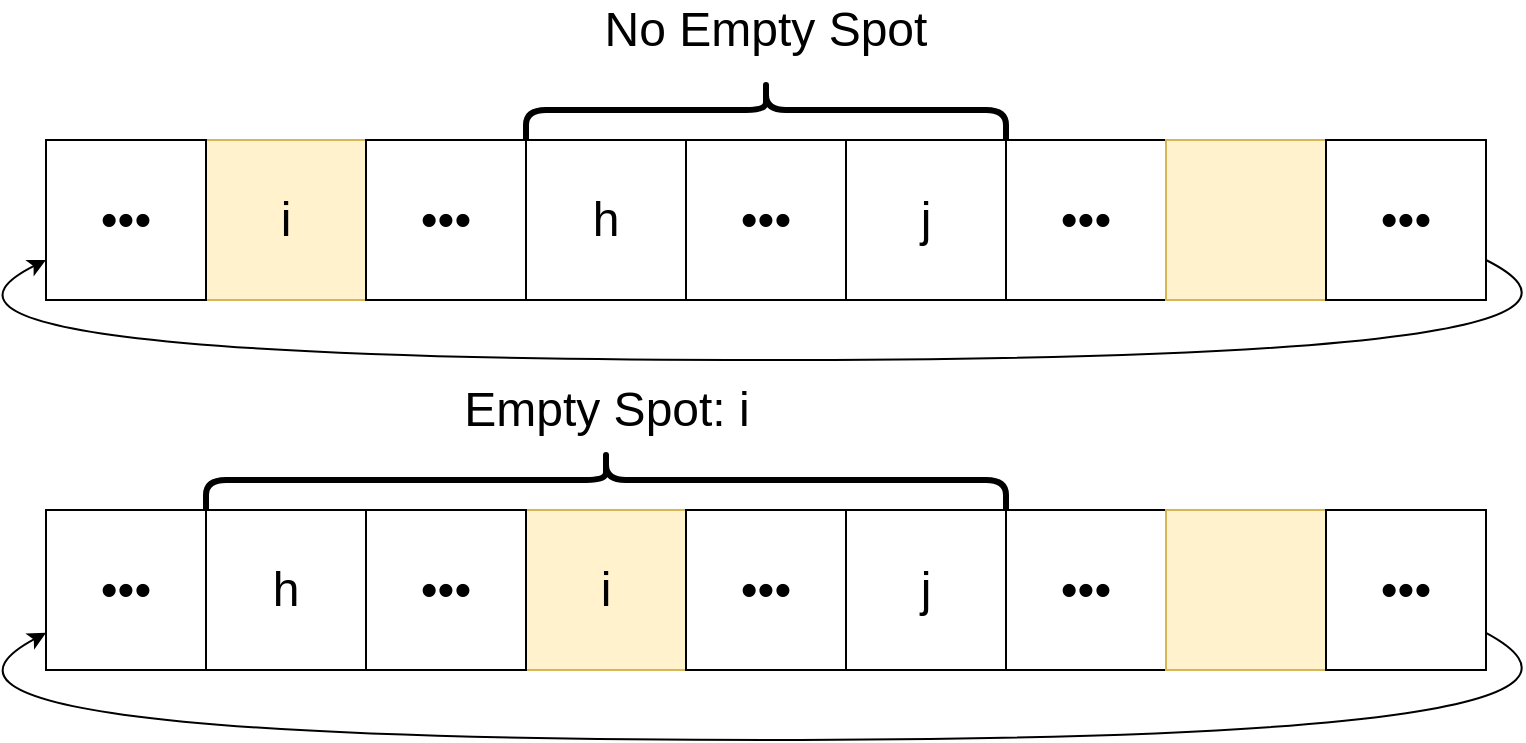 <mxfile version="24.0.4" type="device">
  <diagram name="第 1 页" id="vWkU81e9zftTlik66J0I">
    <mxGraphModel dx="785" dy="650" grid="1" gridSize="10" guides="1" tooltips="1" connect="1" arrows="1" fold="1" page="1" pageScale="1" pageWidth="1600" pageHeight="1200" math="0" shadow="0">
      <root>
        <mxCell id="0" />
        <mxCell id="1" parent="0" />
        <mxCell id="yKRwNV-YvIyzMFpVjJBW-2" value="i" style="whiteSpace=wrap;html=1;aspect=fixed;fontSize=24;fillColor=#fff2cc;strokeColor=#d6b656;" parent="1" vertex="1">
          <mxGeometry x="320" y="360" width="80" height="80" as="geometry" />
        </mxCell>
        <mxCell id="yKRwNV-YvIyzMFpVjJBW-3" value="j" style="whiteSpace=wrap;html=1;aspect=fixed;fontSize=24;" parent="1" vertex="1">
          <mxGeometry x="640" y="360" width="80" height="80" as="geometry" />
        </mxCell>
        <mxCell id="yKRwNV-YvIyzMFpVjJBW-4" value="h" style="whiteSpace=wrap;html=1;aspect=fixed;fontSize=24;" parent="1" vertex="1">
          <mxGeometry x="480" y="360" width="80" height="80" as="geometry" />
        </mxCell>
        <mxCell id="yKRwNV-YvIyzMFpVjJBW-5" value="•••" style="whiteSpace=wrap;html=1;aspect=fixed;fontSize=24;" parent="1" vertex="1">
          <mxGeometry x="400" y="360" width="80" height="80" as="geometry" />
        </mxCell>
        <mxCell id="yKRwNV-YvIyzMFpVjJBW-6" value="•••" style="whiteSpace=wrap;html=1;aspect=fixed;fontSize=24;" parent="1" vertex="1">
          <mxGeometry x="560" y="360" width="80" height="80" as="geometry" />
        </mxCell>
        <mxCell id="yKRwNV-YvIyzMFpVjJBW-7" value="•••" style="whiteSpace=wrap;html=1;aspect=fixed;fontSize=24;" parent="1" vertex="1">
          <mxGeometry x="240" y="360" width="80" height="80" as="geometry" />
        </mxCell>
        <mxCell id="yKRwNV-YvIyzMFpVjJBW-8" value="•••" style="whiteSpace=wrap;html=1;aspect=fixed;fontSize=24;" parent="1" vertex="1">
          <mxGeometry x="720" y="360" width="80" height="80" as="geometry" />
        </mxCell>
        <mxCell id="yKRwNV-YvIyzMFpVjJBW-9" value="" style="whiteSpace=wrap;html=1;aspect=fixed;fontSize=24;fillColor=#fff2cc;strokeColor=#d6b656;" parent="1" vertex="1">
          <mxGeometry x="800" y="360" width="80" height="80" as="geometry" />
        </mxCell>
        <mxCell id="yKRwNV-YvIyzMFpVjJBW-10" value="•••" style="whiteSpace=wrap;html=1;aspect=fixed;fontSize=24;" parent="1" vertex="1">
          <mxGeometry x="880" y="360" width="80" height="80" as="geometry" />
        </mxCell>
        <mxCell id="yKRwNV-YvIyzMFpVjJBW-11" value="" style="shape=curlyBracket;whiteSpace=wrap;html=1;rounded=1;labelPosition=left;verticalLabelPosition=middle;align=right;verticalAlign=middle;rotation=90;strokeWidth=3;" parent="1" vertex="1">
          <mxGeometry x="585" y="225" width="30" height="240" as="geometry" />
        </mxCell>
        <mxCell id="yKRwNV-YvIyzMFpVjJBW-12" value="No Empty Spot" style="text;html=1;strokeColor=none;fillColor=none;align=center;verticalAlign=middle;whiteSpace=wrap;rounded=0;fontSize=24;" parent="1" vertex="1">
          <mxGeometry x="506.25" y="290" width="187.5" height="30" as="geometry" />
        </mxCell>
        <mxCell id="yKRwNV-YvIyzMFpVjJBW-13" value="i" style="whiteSpace=wrap;html=1;aspect=fixed;fontSize=24;fillColor=#fff2cc;strokeColor=#d6b656;" parent="1" vertex="1">
          <mxGeometry x="480" y="545" width="80" height="80" as="geometry" />
        </mxCell>
        <mxCell id="yKRwNV-YvIyzMFpVjJBW-14" value="j" style="whiteSpace=wrap;html=1;aspect=fixed;fontSize=24;" parent="1" vertex="1">
          <mxGeometry x="640" y="545" width="80" height="80" as="geometry" />
        </mxCell>
        <mxCell id="yKRwNV-YvIyzMFpVjJBW-15" value="h" style="whiteSpace=wrap;html=1;aspect=fixed;fontSize=24;" parent="1" vertex="1">
          <mxGeometry x="320" y="545" width="80" height="80" as="geometry" />
        </mxCell>
        <mxCell id="yKRwNV-YvIyzMFpVjJBW-16" value="•••" style="whiteSpace=wrap;html=1;aspect=fixed;fontSize=24;" parent="1" vertex="1">
          <mxGeometry x="400" y="545" width="80" height="80" as="geometry" />
        </mxCell>
        <mxCell id="yKRwNV-YvIyzMFpVjJBW-17" value="•••" style="whiteSpace=wrap;html=1;aspect=fixed;fontSize=24;" parent="1" vertex="1">
          <mxGeometry x="560" y="545" width="80" height="80" as="geometry" />
        </mxCell>
        <mxCell id="yKRwNV-YvIyzMFpVjJBW-18" value="•••" style="whiteSpace=wrap;html=1;aspect=fixed;fontSize=24;" parent="1" vertex="1">
          <mxGeometry x="240" y="545" width="80" height="80" as="geometry" />
        </mxCell>
        <mxCell id="yKRwNV-YvIyzMFpVjJBW-19" value="•••" style="whiteSpace=wrap;html=1;aspect=fixed;fontSize=24;" parent="1" vertex="1">
          <mxGeometry x="720" y="545" width="80" height="80" as="geometry" />
        </mxCell>
        <mxCell id="yKRwNV-YvIyzMFpVjJBW-20" value="" style="whiteSpace=wrap;html=1;aspect=fixed;fontSize=24;fillColor=#fff2cc;strokeColor=#d6b656;" parent="1" vertex="1">
          <mxGeometry x="800" y="545" width="80" height="80" as="geometry" />
        </mxCell>
        <mxCell id="yKRwNV-YvIyzMFpVjJBW-21" value="•••" style="whiteSpace=wrap;html=1;aspect=fixed;fontSize=24;" parent="1" vertex="1">
          <mxGeometry x="880" y="545" width="80" height="80" as="geometry" />
        </mxCell>
        <mxCell id="yKRwNV-YvIyzMFpVjJBW-22" value="" style="shape=curlyBracket;whiteSpace=wrap;html=1;rounded=1;labelPosition=left;verticalLabelPosition=middle;align=right;verticalAlign=middle;rotation=90;strokeWidth=3;" parent="1" vertex="1">
          <mxGeometry x="505" y="330" width="30" height="400" as="geometry" />
        </mxCell>
        <mxCell id="yKRwNV-YvIyzMFpVjJBW-23" value="Empty Spot: i" style="text;html=1;strokeColor=none;fillColor=none;align=center;verticalAlign=middle;whiteSpace=wrap;rounded=0;fontSize=24;" parent="1" vertex="1">
          <mxGeometry x="425.63" y="480" width="188.75" height="30" as="geometry" />
        </mxCell>
        <mxCell id="yKRwNV-YvIyzMFpVjJBW-24" value="" style="curved=1;endArrow=classic;html=1;rounded=0;" parent="1" source="yKRwNV-YvIyzMFpVjJBW-10" target="yKRwNV-YvIyzMFpVjJBW-7" edge="1">
          <mxGeometry width="50" height="50" relative="1" as="geometry">
            <mxPoint x="150" y="470" as="sourcePoint" />
            <mxPoint x="200" y="420" as="targetPoint" />
            <Array as="points">
              <mxPoint x="1060" y="470" />
              <mxPoint x="140" y="470" />
            </Array>
          </mxGeometry>
        </mxCell>
        <mxCell id="yKRwNV-YvIyzMFpVjJBW-25" value="" style="curved=1;endArrow=classic;html=1;rounded=0;" parent="1" source="yKRwNV-YvIyzMFpVjJBW-21" target="yKRwNV-YvIyzMFpVjJBW-18" edge="1">
          <mxGeometry width="50" height="50" relative="1" as="geometry">
            <mxPoint x="960" y="610" as="sourcePoint" />
            <mxPoint x="240" y="610" as="targetPoint" />
            <Array as="points">
              <mxPoint x="1060" y="660" />
              <mxPoint x="140" y="660" />
            </Array>
          </mxGeometry>
        </mxCell>
      </root>
    </mxGraphModel>
  </diagram>
</mxfile>
